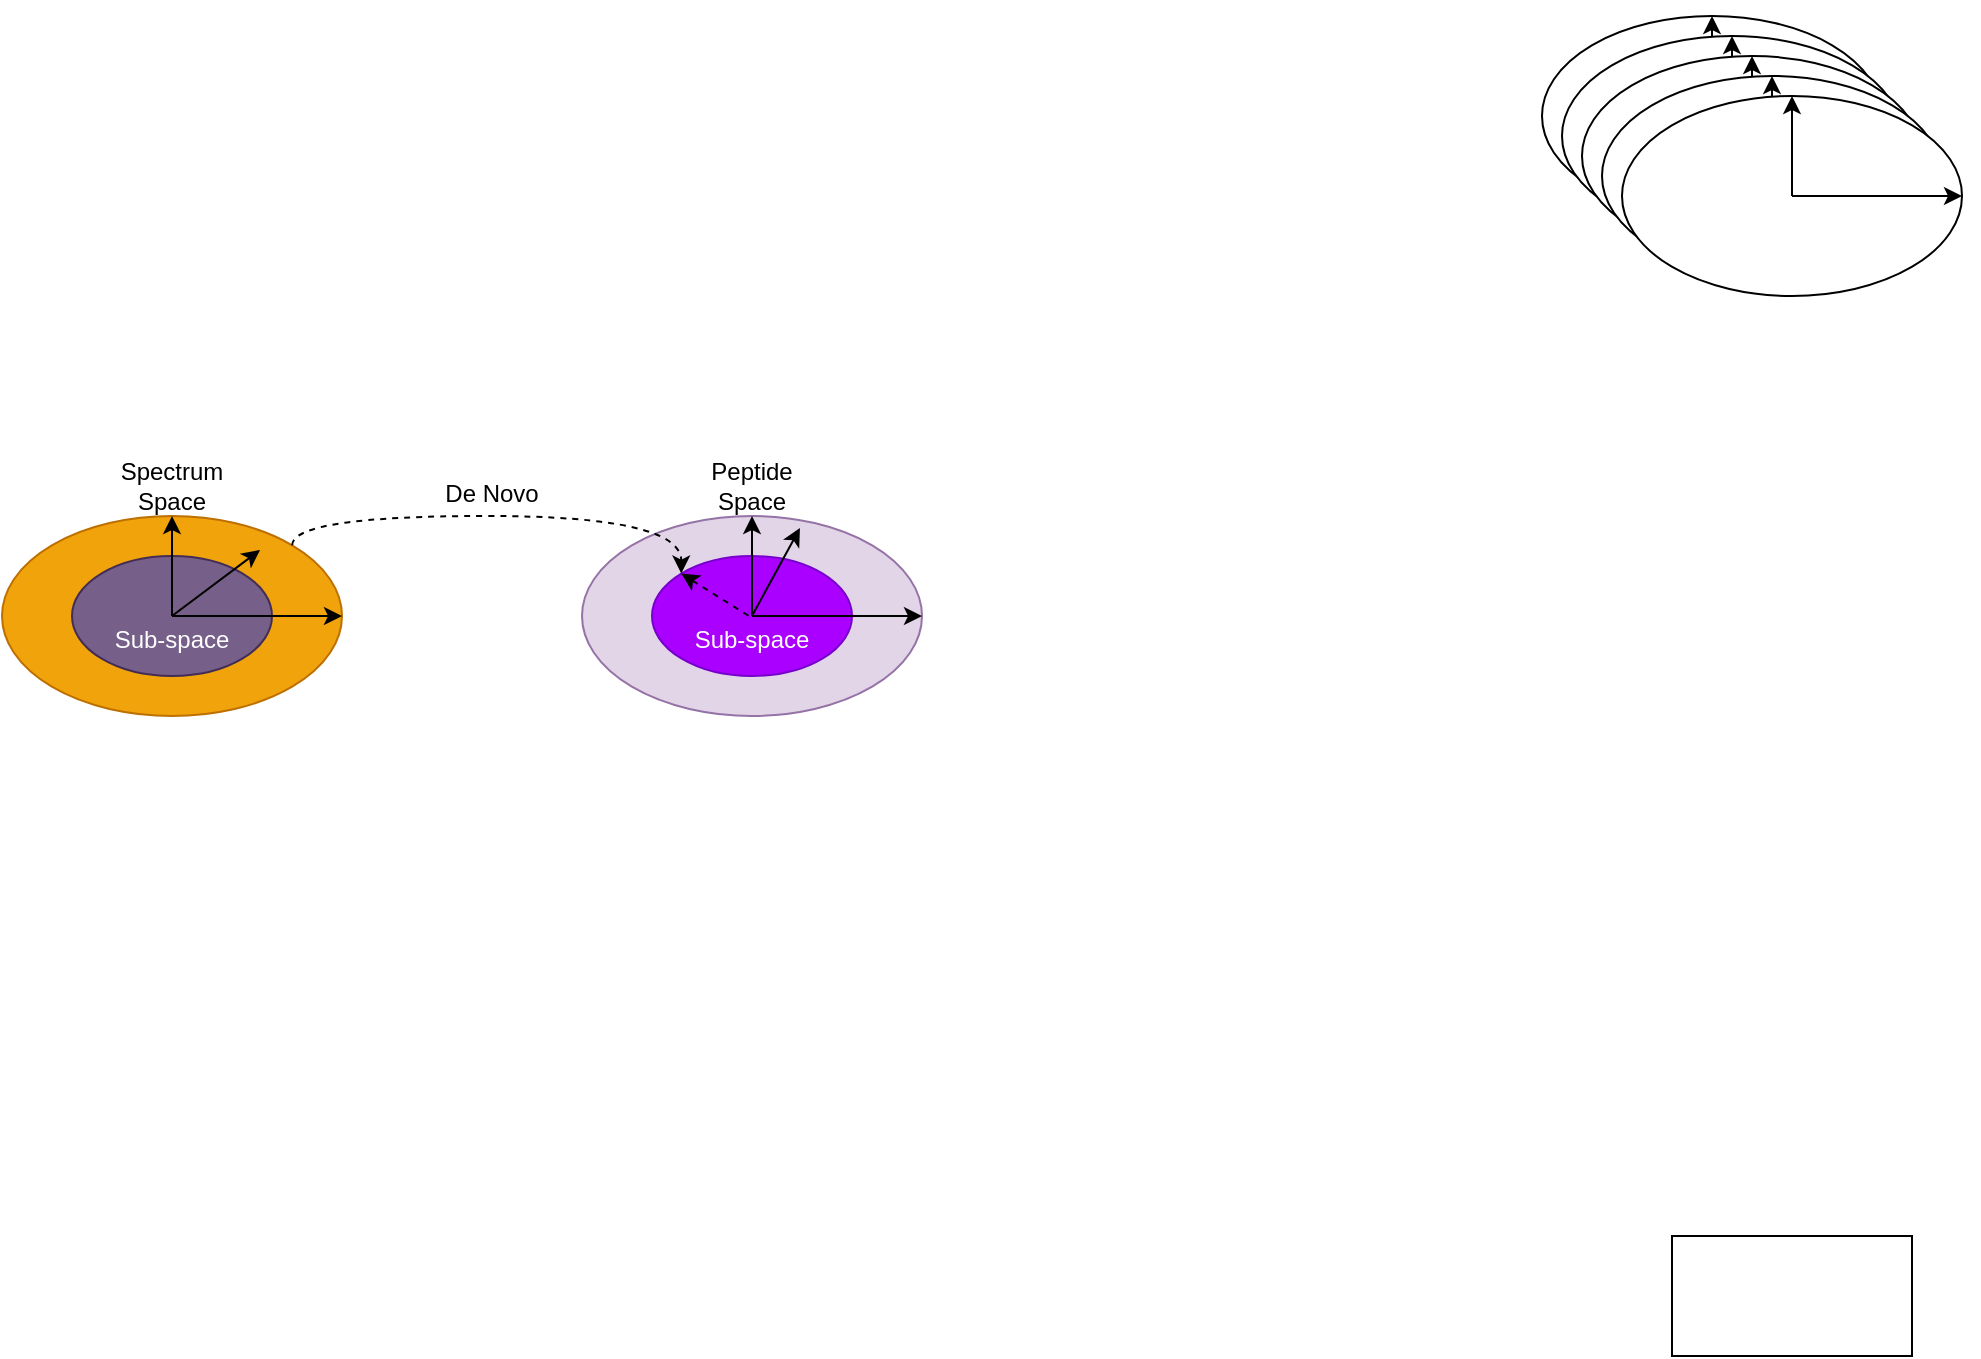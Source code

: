 <mxfile pages="2" version="11.2.3" type="github"><diagram id="P2ZtLeRqECCObzVYd6-o" name="Page-1"><mxGraphModel dx="593" dy="305" grid="1" gridSize="10" guides="1" tooltips="1" connect="1" arrows="1" fold="1" page="1" pageScale="1" pageWidth="850" pageHeight="1100" math="0" shadow="0"><root><mxCell id="0"/><mxCell id="1" parent="0"/><mxCell id="svKDQTbRAhOtue7OpxKO-1" value="" style="rounded=0;whiteSpace=wrap;html=1;" parent="1" vertex="1"><mxGeometry x="955" y="680" width="120" height="60" as="geometry"/></mxCell><mxCell id="svKDQTbRAhOtue7OpxKO-5" value="" style="group" parent="1" vertex="1" connectable="0"><mxGeometry x="890" y="70" width="170" height="100" as="geometry"/></mxCell><mxCell id="svKDQTbRAhOtue7OpxKO-2" value="" style="ellipse;whiteSpace=wrap;html=1;" parent="svKDQTbRAhOtue7OpxKO-5" vertex="1"><mxGeometry width="170" height="100" as="geometry"/></mxCell><mxCell id="svKDQTbRAhOtue7OpxKO-3" value="" style="endArrow=classic;html=1;entryX=1;entryY=0.5;entryDx=0;entryDy=0;" parent="svKDQTbRAhOtue7OpxKO-5" target="svKDQTbRAhOtue7OpxKO-2" edge="1"><mxGeometry width="50" height="50" relative="1" as="geometry"><mxPoint x="85" y="50" as="sourcePoint"/><mxPoint x="150" y="200" as="targetPoint"/></mxGeometry></mxCell><mxCell id="svKDQTbRAhOtue7OpxKO-4" value="" style="endArrow=classic;html=1;entryX=0.5;entryY=0;entryDx=0;entryDy=0;" parent="svKDQTbRAhOtue7OpxKO-5" target="svKDQTbRAhOtue7OpxKO-2" edge="1"><mxGeometry width="50" height="50" relative="1" as="geometry"><mxPoint x="85" y="50" as="sourcePoint"/><mxPoint x="210" y="230" as="targetPoint"/></mxGeometry></mxCell><mxCell id="svKDQTbRAhOtue7OpxKO-6" value="" style="group" parent="1" vertex="1" connectable="0"><mxGeometry x="900" y="80" width="170" height="100" as="geometry"/></mxCell><mxCell id="svKDQTbRAhOtue7OpxKO-7" value="" style="ellipse;whiteSpace=wrap;html=1;" parent="svKDQTbRAhOtue7OpxKO-6" vertex="1"><mxGeometry width="170" height="100" as="geometry"/></mxCell><mxCell id="svKDQTbRAhOtue7OpxKO-8" value="" style="endArrow=classic;html=1;entryX=1;entryY=0.5;entryDx=0;entryDy=0;" parent="svKDQTbRAhOtue7OpxKO-6" target="svKDQTbRAhOtue7OpxKO-7" edge="1"><mxGeometry width="50" height="50" relative="1" as="geometry"><mxPoint x="85" y="50" as="sourcePoint"/><mxPoint x="150" y="200" as="targetPoint"/></mxGeometry></mxCell><mxCell id="svKDQTbRAhOtue7OpxKO-9" value="" style="endArrow=classic;html=1;entryX=0.5;entryY=0;entryDx=0;entryDy=0;" parent="svKDQTbRAhOtue7OpxKO-6" target="svKDQTbRAhOtue7OpxKO-7" edge="1"><mxGeometry width="50" height="50" relative="1" as="geometry"><mxPoint x="85" y="50" as="sourcePoint"/><mxPoint x="210" y="230" as="targetPoint"/></mxGeometry></mxCell><mxCell id="svKDQTbRAhOtue7OpxKO-10" value="" style="group" parent="1" vertex="1" connectable="0"><mxGeometry x="910" y="90" width="170" height="100" as="geometry"/></mxCell><mxCell id="svKDQTbRAhOtue7OpxKO-11" value="" style="ellipse;whiteSpace=wrap;html=1;" parent="svKDQTbRAhOtue7OpxKO-10" vertex="1"><mxGeometry width="170" height="100" as="geometry"/></mxCell><mxCell id="svKDQTbRAhOtue7OpxKO-12" value="" style="endArrow=classic;html=1;entryX=1;entryY=0.5;entryDx=0;entryDy=0;" parent="svKDQTbRAhOtue7OpxKO-10" target="svKDQTbRAhOtue7OpxKO-11" edge="1"><mxGeometry width="50" height="50" relative="1" as="geometry"><mxPoint x="85" y="50" as="sourcePoint"/><mxPoint x="150" y="200" as="targetPoint"/></mxGeometry></mxCell><mxCell id="svKDQTbRAhOtue7OpxKO-13" value="" style="endArrow=classic;html=1;entryX=0.5;entryY=0;entryDx=0;entryDy=0;" parent="svKDQTbRAhOtue7OpxKO-10" target="svKDQTbRAhOtue7OpxKO-11" edge="1"><mxGeometry width="50" height="50" relative="1" as="geometry"><mxPoint x="85" y="50" as="sourcePoint"/><mxPoint x="210" y="230" as="targetPoint"/></mxGeometry></mxCell><mxCell id="svKDQTbRAhOtue7OpxKO-14" value="" style="group" parent="1" vertex="1" connectable="0"><mxGeometry x="920" y="100" width="170" height="100" as="geometry"/></mxCell><mxCell id="svKDQTbRAhOtue7OpxKO-15" value="" style="ellipse;whiteSpace=wrap;html=1;" parent="svKDQTbRAhOtue7OpxKO-14" vertex="1"><mxGeometry width="170" height="100" as="geometry"/></mxCell><mxCell id="svKDQTbRAhOtue7OpxKO-16" value="" style="endArrow=classic;html=1;entryX=1;entryY=0.5;entryDx=0;entryDy=0;" parent="svKDQTbRAhOtue7OpxKO-14" target="svKDQTbRAhOtue7OpxKO-15" edge="1"><mxGeometry width="50" height="50" relative="1" as="geometry"><mxPoint x="85" y="50" as="sourcePoint"/><mxPoint x="150" y="200" as="targetPoint"/></mxGeometry></mxCell><mxCell id="svKDQTbRAhOtue7OpxKO-17" value="" style="endArrow=classic;html=1;entryX=0.5;entryY=0;entryDx=0;entryDy=0;" parent="svKDQTbRAhOtue7OpxKO-14" target="svKDQTbRAhOtue7OpxKO-15" edge="1"><mxGeometry width="50" height="50" relative="1" as="geometry"><mxPoint x="85" y="50" as="sourcePoint"/><mxPoint x="210" y="230" as="targetPoint"/></mxGeometry></mxCell><mxCell id="svKDQTbRAhOtue7OpxKO-18" value="" style="group" parent="1" vertex="1" connectable="0"><mxGeometry x="930" y="110" width="170" height="100" as="geometry"/></mxCell><mxCell id="svKDQTbRAhOtue7OpxKO-19" value="" style="ellipse;whiteSpace=wrap;html=1;" parent="svKDQTbRAhOtue7OpxKO-18" vertex="1"><mxGeometry width="170" height="100" as="geometry"/></mxCell><mxCell id="svKDQTbRAhOtue7OpxKO-20" value="" style="endArrow=classic;html=1;entryX=1;entryY=0.5;entryDx=0;entryDy=0;" parent="svKDQTbRAhOtue7OpxKO-18" target="svKDQTbRAhOtue7OpxKO-19" edge="1"><mxGeometry width="50" height="50" relative="1" as="geometry"><mxPoint x="85" y="50" as="sourcePoint"/><mxPoint x="150" y="200" as="targetPoint"/></mxGeometry></mxCell><mxCell id="svKDQTbRAhOtue7OpxKO-21" value="" style="endArrow=classic;html=1;entryX=0.5;entryY=0;entryDx=0;entryDy=0;" parent="svKDQTbRAhOtue7OpxKO-18" target="svKDQTbRAhOtue7OpxKO-19" edge="1"><mxGeometry width="50" height="50" relative="1" as="geometry"><mxPoint x="85" y="50" as="sourcePoint"/><mxPoint x="210" y="230" as="targetPoint"/></mxGeometry></mxCell><mxCell id="svKDQTbRAhOtue7OpxKO-22" value="" style="group;fillColor=none;" parent="1" vertex="1" connectable="0"><mxGeometry x="120" y="320" width="170" height="100" as="geometry"/></mxCell><mxCell id="svKDQTbRAhOtue7OpxKO-23" value="" style="ellipse;whiteSpace=wrap;html=1;fillColor=#f0a30a;strokeColor=#BD7000;fontColor=#ffffff;" parent="svKDQTbRAhOtue7OpxKO-22" vertex="1"><mxGeometry width="170" height="100" as="geometry"/></mxCell><mxCell id="svKDQTbRAhOtue7OpxKO-26" value="" style="ellipse;whiteSpace=wrap;html=1;fillColor=#76608a;strokeColor=#432D57;fontColor=#ffffff;" parent="svKDQTbRAhOtue7OpxKO-22" vertex="1"><mxGeometry x="35" y="20" width="100" height="60" as="geometry"/></mxCell><mxCell id="svKDQTbRAhOtue7OpxKO-30" value="" style="endArrow=classic;html=1;entryX=0.759;entryY=0.17;entryDx=0;entryDy=0;exitX=0.5;exitY=0.5;exitDx=0;exitDy=0;exitPerimeter=0;entryPerimeter=0;" parent="svKDQTbRAhOtue7OpxKO-22" source="svKDQTbRAhOtue7OpxKO-26" target="svKDQTbRAhOtue7OpxKO-23" edge="1"><mxGeometry width="50" height="50" relative="1" as="geometry"><mxPoint x="130" y="240" as="sourcePoint"/><mxPoint x="180" y="190" as="targetPoint"/></mxGeometry></mxCell><mxCell id="svKDQTbRAhOtue7OpxKO-24" value="" style="endArrow=classic;html=1;entryX=1;entryY=0.5;entryDx=0;entryDy=0;" parent="svKDQTbRAhOtue7OpxKO-22" target="svKDQTbRAhOtue7OpxKO-23" edge="1"><mxGeometry width="50" height="50" relative="1" as="geometry"><mxPoint x="85" y="50" as="sourcePoint"/><mxPoint x="150" y="200" as="targetPoint"/></mxGeometry></mxCell><mxCell id="svKDQTbRAhOtue7OpxKO-25" value="" style="endArrow=classic;html=1;entryX=0.5;entryY=0;entryDx=0;entryDy=0;" parent="svKDQTbRAhOtue7OpxKO-22" target="svKDQTbRAhOtue7OpxKO-23" edge="1"><mxGeometry width="50" height="50" relative="1" as="geometry"><mxPoint x="85" y="50" as="sourcePoint"/><mxPoint x="210" y="230" as="targetPoint"/></mxGeometry></mxCell><mxCell id="svKDQTbRAhOtue7OpxKO-27" value="Spectrum&lt;br&gt;Space" style="text;html=1;strokeColor=none;fillColor=none;align=center;verticalAlign=middle;whiteSpace=wrap;rounded=0;" parent="1" vertex="1"><mxGeometry x="150" y="290" width="110" height="30" as="geometry"/></mxCell><mxCell id="svKDQTbRAhOtue7OpxKO-28" value="Sub-space" style="text;html=1;strokeColor=none;fillColor=none;align=center;verticalAlign=middle;whiteSpace=wrap;rounded=0;fontColor=#FFFFFF;" parent="1" vertex="1"><mxGeometry x="170" y="372" width="70" height="20" as="geometry"/></mxCell><mxCell id="svKDQTbRAhOtue7OpxKO-33" value="" style="group;fillColor=none;" parent="1" vertex="1" connectable="0"><mxGeometry x="410" y="320" width="170" height="100" as="geometry"/></mxCell><mxCell id="svKDQTbRAhOtue7OpxKO-34" value="" style="ellipse;whiteSpace=wrap;html=1;fillColor=#e1d5e7;strokeColor=#9673a6;" parent="svKDQTbRAhOtue7OpxKO-33" vertex="1"><mxGeometry width="170" height="100" as="geometry"/></mxCell><mxCell id="svKDQTbRAhOtue7OpxKO-35" value="" style="ellipse;whiteSpace=wrap;html=1;fillColor=#aa00ff;strokeColor=#7700CC;fontColor=#ffffff;" parent="svKDQTbRAhOtue7OpxKO-33" vertex="1"><mxGeometry x="35" y="20" width="100" height="60" as="geometry"/></mxCell><mxCell id="svKDQTbRAhOtue7OpxKO-36" value="" style="endArrow=classic;html=1;entryX=0.641;entryY=0.06;entryDx=0;entryDy=0;exitX=0.5;exitY=0.5;exitDx=0;exitDy=0;exitPerimeter=0;entryPerimeter=0;" parent="svKDQTbRAhOtue7OpxKO-33" source="svKDQTbRAhOtue7OpxKO-35" target="svKDQTbRAhOtue7OpxKO-34" edge="1"><mxGeometry width="50" height="50" relative="1" as="geometry"><mxPoint x="130" y="240" as="sourcePoint"/><mxPoint x="180" y="190" as="targetPoint"/></mxGeometry></mxCell><mxCell id="svKDQTbRAhOtue7OpxKO-37" value="" style="endArrow=classic;html=1;entryX=1;entryY=0.5;entryDx=0;entryDy=0;" parent="svKDQTbRAhOtue7OpxKO-33" target="svKDQTbRAhOtue7OpxKO-34" edge="1"><mxGeometry width="50" height="50" relative="1" as="geometry"><mxPoint x="85" y="50" as="sourcePoint"/><mxPoint x="150" y="200" as="targetPoint"/></mxGeometry></mxCell><mxCell id="svKDQTbRAhOtue7OpxKO-38" value="" style="endArrow=classic;html=1;entryX=0.5;entryY=0;entryDx=0;entryDy=0;" parent="svKDQTbRAhOtue7OpxKO-33" target="svKDQTbRAhOtue7OpxKO-34" edge="1"><mxGeometry width="50" height="50" relative="1" as="geometry"><mxPoint x="85" y="50" as="sourcePoint"/><mxPoint x="210" y="230" as="targetPoint"/></mxGeometry></mxCell><mxCell id="svKDQTbRAhOtue7OpxKO-39" value="Peptide&lt;br&gt;Space" style="text;html=1;strokeColor=none;fillColor=none;align=center;verticalAlign=middle;whiteSpace=wrap;rounded=0;" parent="1" vertex="1"><mxGeometry x="440" y="290" width="110" height="30" as="geometry"/></mxCell><mxCell id="svKDQTbRAhOtue7OpxKO-40" value="&lt;font color=&quot;#ffffff&quot;&gt;Sub-space&lt;/font&gt;" style="text;html=1;strokeColor=none;fillColor=none;align=center;verticalAlign=middle;whiteSpace=wrap;rounded=0;" parent="1" vertex="1"><mxGeometry x="460" y="372" width="70" height="20" as="geometry"/></mxCell><mxCell id="svKDQTbRAhOtue7OpxKO-41" value="" style="endArrow=classic;html=1;exitX=1;exitY=0;exitDx=0;exitDy=0;entryX=0;entryY=0;entryDx=0;entryDy=0;edgeStyle=orthogonalEdgeStyle;curved=1;dashed=1;" parent="1" source="svKDQTbRAhOtue7OpxKO-23" target="svKDQTbRAhOtue7OpxKO-35" edge="1"><mxGeometry width="50" height="50" relative="1" as="geometry"><mxPoint x="500" y="450" as="sourcePoint"/><mxPoint x="550" y="400" as="targetPoint"/><Array as="points"><mxPoint x="265" y="320"/><mxPoint x="460" y="320"/></Array></mxGeometry></mxCell><mxCell id="AeNYDfTgRE0n68SDRbgg-1" value="&lt;font color=&quot;#000000&quot;&gt;De Novo&lt;/font&gt;" style="text;html=1;strokeColor=none;fillColor=none;align=center;verticalAlign=middle;whiteSpace=wrap;rounded=0;fontColor=#FFFFFF;" vertex="1" parent="1"><mxGeometry x="340" y="299" width="50" height="20" as="geometry"/></mxCell><mxCell id="AeNYDfTgRE0n68SDRbgg-2" value="" style="endArrow=classic;html=1;dashed=1;fontColor=#FFFFFF;entryX=0;entryY=0;entryDx=0;entryDy=0;exitX=0.474;exitY=-0.107;exitDx=0;exitDy=0;exitPerimeter=0;" edge="1" parent="1" source="svKDQTbRAhOtue7OpxKO-40" target="svKDQTbRAhOtue7OpxKO-35"><mxGeometry width="50" height="50" relative="1" as="geometry"><mxPoint x="500" y="470" as="sourcePoint"/><mxPoint x="550" y="420" as="targetPoint"/></mxGeometry></mxCell></root></mxGraphModel></diagram><diagram id="p8RJIYfoadZjHjvsAggw" name="Page-2"><mxGraphModel dx="1038" dy="533" grid="1" gridSize="10" guides="1" tooltips="1" connect="1" arrows="1" fold="1" page="1" pageScale="1" pageWidth="850" pageHeight="1100" math="0" shadow="0"><root><mxCell id="FUXBuFt9gr9KM_-Dm0xw-0"/><mxCell id="FUXBuFt9gr9KM_-Dm0xw-1" parent="FUXBuFt9gr9KM_-Dm0xw-0"/></root></mxGraphModel></diagram></mxfile>